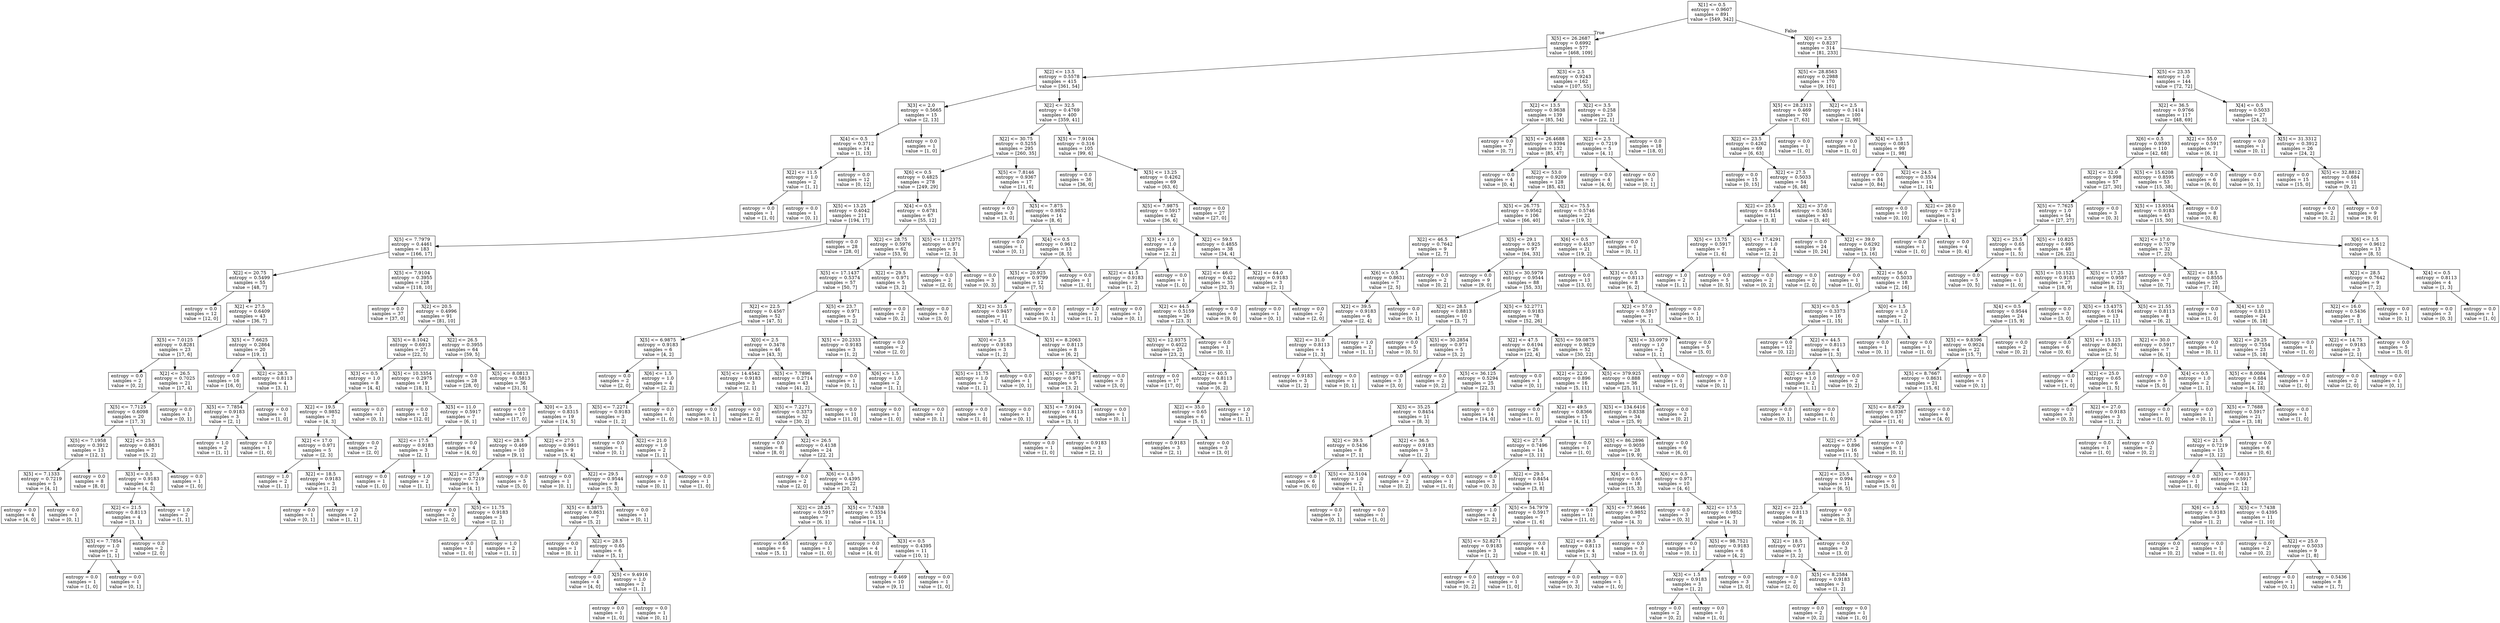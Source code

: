 digraph Tree {
node [shape=box] ;
0 [label="X[1] <= 0.5\nentropy = 0.9607\nsamples = 891\nvalue = [549, 342]"] ;
1 [label="X[5] <= 26.2687\nentropy = 0.6992\nsamples = 577\nvalue = [468, 109]"] ;
0 -> 1 [labeldistance=2.5, labelangle=45, headlabel="True"] ;
2 [label="X[2] <= 13.5\nentropy = 0.5578\nsamples = 415\nvalue = [361, 54]"] ;
1 -> 2 ;
3 [label="X[3] <= 2.0\nentropy = 0.5665\nsamples = 15\nvalue = [2, 13]"] ;
2 -> 3 ;
4 [label="X[4] <= 0.5\nentropy = 0.3712\nsamples = 14\nvalue = [1, 13]"] ;
3 -> 4 ;
5 [label="X[2] <= 11.5\nentropy = 1.0\nsamples = 2\nvalue = [1, 1]"] ;
4 -> 5 ;
6 [label="entropy = 0.0\nsamples = 1\nvalue = [1, 0]"] ;
5 -> 6 ;
7 [label="entropy = 0.0\nsamples = 1\nvalue = [0, 1]"] ;
5 -> 7 ;
8 [label="entropy = 0.0\nsamples = 12\nvalue = [0, 12]"] ;
4 -> 8 ;
9 [label="entropy = 0.0\nsamples = 1\nvalue = [1, 0]"] ;
3 -> 9 ;
10 [label="X[2] <= 32.5\nentropy = 0.4769\nsamples = 400\nvalue = [359, 41]"] ;
2 -> 10 ;
11 [label="X[2] <= 30.75\nentropy = 0.5255\nsamples = 295\nvalue = [260, 35]"] ;
10 -> 11 ;
12 [label="X[6] <= 0.5\nentropy = 0.4825\nsamples = 278\nvalue = [249, 29]"] ;
11 -> 12 ;
13 [label="X[5] <= 13.25\nentropy = 0.4042\nsamples = 211\nvalue = [194, 17]"] ;
12 -> 13 ;
14 [label="X[5] <= 7.7979\nentropy = 0.4461\nsamples = 183\nvalue = [166, 17]"] ;
13 -> 14 ;
15 [label="X[2] <= 20.75\nentropy = 0.5499\nsamples = 55\nvalue = [48, 7]"] ;
14 -> 15 ;
16 [label="entropy = 0.0\nsamples = 12\nvalue = [12, 0]"] ;
15 -> 16 ;
17 [label="X[2] <= 27.5\nentropy = 0.6409\nsamples = 43\nvalue = [36, 7]"] ;
15 -> 17 ;
18 [label="X[5] <= 7.0125\nentropy = 0.8281\nsamples = 23\nvalue = [17, 6]"] ;
17 -> 18 ;
19 [label="entropy = 0.0\nsamples = 2\nvalue = [0, 2]"] ;
18 -> 19 ;
20 [label="X[2] <= 26.5\nentropy = 0.7025\nsamples = 21\nvalue = [17, 4]"] ;
18 -> 20 ;
21 [label="X[5] <= 7.7125\nentropy = 0.6098\nsamples = 20\nvalue = [17, 3]"] ;
20 -> 21 ;
22 [label="X[5] <= 7.1958\nentropy = 0.3912\nsamples = 13\nvalue = [12, 1]"] ;
21 -> 22 ;
23 [label="X[5] <= 7.1333\nentropy = 0.7219\nsamples = 5\nvalue = [4, 1]"] ;
22 -> 23 ;
24 [label="entropy = 0.0\nsamples = 4\nvalue = [4, 0]"] ;
23 -> 24 ;
25 [label="entropy = 0.0\nsamples = 1\nvalue = [0, 1]"] ;
23 -> 25 ;
26 [label="entropy = 0.0\nsamples = 8\nvalue = [8, 0]"] ;
22 -> 26 ;
27 [label="X[2] <= 25.5\nentropy = 0.8631\nsamples = 7\nvalue = [5, 2]"] ;
21 -> 27 ;
28 [label="X[3] <= 0.5\nentropy = 0.9183\nsamples = 6\nvalue = [4, 2]"] ;
27 -> 28 ;
29 [label="X[2] <= 21.5\nentropy = 0.8113\nsamples = 4\nvalue = [3, 1]"] ;
28 -> 29 ;
30 [label="X[5] <= 7.7854\nentropy = 1.0\nsamples = 2\nvalue = [1, 1]"] ;
29 -> 30 ;
31 [label="entropy = 0.0\nsamples = 1\nvalue = [1, 0]"] ;
30 -> 31 ;
32 [label="entropy = 0.0\nsamples = 1\nvalue = [0, 1]"] ;
30 -> 32 ;
33 [label="entropy = 0.0\nsamples = 2\nvalue = [2, 0]"] ;
29 -> 33 ;
34 [label="entropy = 1.0\nsamples = 2\nvalue = [1, 1]"] ;
28 -> 34 ;
35 [label="entropy = 0.0\nsamples = 1\nvalue = [1, 0]"] ;
27 -> 35 ;
36 [label="entropy = 0.0\nsamples = 1\nvalue = [0, 1]"] ;
20 -> 36 ;
37 [label="X[5] <= 7.6625\nentropy = 0.2864\nsamples = 20\nvalue = [19, 1]"] ;
17 -> 37 ;
38 [label="entropy = 0.0\nsamples = 16\nvalue = [16, 0]"] ;
37 -> 38 ;
39 [label="X[2] <= 28.5\nentropy = 0.8113\nsamples = 4\nvalue = [3, 1]"] ;
37 -> 39 ;
40 [label="X[5] <= 7.7854\nentropy = 0.9183\nsamples = 3\nvalue = [2, 1]"] ;
39 -> 40 ;
41 [label="entropy = 1.0\nsamples = 2\nvalue = [1, 1]"] ;
40 -> 41 ;
42 [label="entropy = 0.0\nsamples = 1\nvalue = [1, 0]"] ;
40 -> 42 ;
43 [label="entropy = 0.0\nsamples = 1\nvalue = [1, 0]"] ;
39 -> 43 ;
44 [label="X[5] <= 7.9104\nentropy = 0.3955\nsamples = 128\nvalue = [118, 10]"] ;
14 -> 44 ;
45 [label="entropy = 0.0\nsamples = 37\nvalue = [37, 0]"] ;
44 -> 45 ;
46 [label="X[2] <= 20.5\nentropy = 0.4996\nsamples = 91\nvalue = [81, 10]"] ;
44 -> 46 ;
47 [label="X[5] <= 8.1042\nentropy = 0.6913\nsamples = 27\nvalue = [22, 5]"] ;
46 -> 47 ;
48 [label="X[3] <= 0.5\nentropy = 1.0\nsamples = 8\nvalue = [4, 4]"] ;
47 -> 48 ;
49 [label="X[2] <= 19.5\nentropy = 0.9852\nsamples = 7\nvalue = [4, 3]"] ;
48 -> 49 ;
50 [label="X[2] <= 17.0\nentropy = 0.971\nsamples = 5\nvalue = [2, 3]"] ;
49 -> 50 ;
51 [label="entropy = 1.0\nsamples = 2\nvalue = [1, 1]"] ;
50 -> 51 ;
52 [label="X[2] <= 18.5\nentropy = 0.9183\nsamples = 3\nvalue = [1, 2]"] ;
50 -> 52 ;
53 [label="entropy = 0.0\nsamples = 1\nvalue = [0, 1]"] ;
52 -> 53 ;
54 [label="entropy = 1.0\nsamples = 2\nvalue = [1, 1]"] ;
52 -> 54 ;
55 [label="entropy = 0.0\nsamples = 2\nvalue = [2, 0]"] ;
49 -> 55 ;
56 [label="entropy = 0.0\nsamples = 1\nvalue = [0, 1]"] ;
48 -> 56 ;
57 [label="X[5] <= 10.3354\nentropy = 0.2975\nsamples = 19\nvalue = [18, 1]"] ;
47 -> 57 ;
58 [label="entropy = 0.0\nsamples = 12\nvalue = [12, 0]"] ;
57 -> 58 ;
59 [label="X[5] <= 11.0\nentropy = 0.5917\nsamples = 7\nvalue = [6, 1]"] ;
57 -> 59 ;
60 [label="X[2] <= 17.5\nentropy = 0.9183\nsamples = 3\nvalue = [2, 1]"] ;
59 -> 60 ;
61 [label="entropy = 0.0\nsamples = 1\nvalue = [1, 0]"] ;
60 -> 61 ;
62 [label="entropy = 1.0\nsamples = 2\nvalue = [1, 1]"] ;
60 -> 62 ;
63 [label="entropy = 0.0\nsamples = 4\nvalue = [4, 0]"] ;
59 -> 63 ;
64 [label="X[2] <= 26.5\nentropy = 0.3955\nsamples = 64\nvalue = [59, 5]"] ;
46 -> 64 ;
65 [label="entropy = 0.0\nsamples = 28\nvalue = [28, 0]"] ;
64 -> 65 ;
66 [label="X[5] <= 8.0813\nentropy = 0.5813\nsamples = 36\nvalue = [31, 5]"] ;
64 -> 66 ;
67 [label="entropy = 0.0\nsamples = 17\nvalue = [17, 0]"] ;
66 -> 67 ;
68 [label="X[0] <= 2.5\nentropy = 0.8315\nsamples = 19\nvalue = [14, 5]"] ;
66 -> 68 ;
69 [label="X[2] <= 28.5\nentropy = 0.469\nsamples = 10\nvalue = [9, 1]"] ;
68 -> 69 ;
70 [label="X[2] <= 27.5\nentropy = 0.7219\nsamples = 5\nvalue = [4, 1]"] ;
69 -> 70 ;
71 [label="entropy = 0.0\nsamples = 2\nvalue = [2, 0]"] ;
70 -> 71 ;
72 [label="X[5] <= 11.75\nentropy = 0.9183\nsamples = 3\nvalue = [2, 1]"] ;
70 -> 72 ;
73 [label="entropy = 0.0\nsamples = 1\nvalue = [1, 0]"] ;
72 -> 73 ;
74 [label="entropy = 1.0\nsamples = 2\nvalue = [1, 1]"] ;
72 -> 74 ;
75 [label="entropy = 0.0\nsamples = 5\nvalue = [5, 0]"] ;
69 -> 75 ;
76 [label="X[2] <= 27.5\nentropy = 0.9911\nsamples = 9\nvalue = [5, 4]"] ;
68 -> 76 ;
77 [label="entropy = 0.0\nsamples = 1\nvalue = [0, 1]"] ;
76 -> 77 ;
78 [label="X[2] <= 29.5\nentropy = 0.9544\nsamples = 8\nvalue = [5, 3]"] ;
76 -> 78 ;
79 [label="X[5] <= 8.3875\nentropy = 0.8631\nsamples = 7\nvalue = [5, 2]"] ;
78 -> 79 ;
80 [label="entropy = 0.0\nsamples = 1\nvalue = [0, 1]"] ;
79 -> 80 ;
81 [label="X[2] <= 28.5\nentropy = 0.65\nsamples = 6\nvalue = [5, 1]"] ;
79 -> 81 ;
82 [label="entropy = 0.0\nsamples = 4\nvalue = [4, 0]"] ;
81 -> 82 ;
83 [label="X[5] <= 9.4916\nentropy = 1.0\nsamples = 2\nvalue = [1, 1]"] ;
81 -> 83 ;
84 [label="entropy = 0.0\nsamples = 1\nvalue = [1, 0]"] ;
83 -> 84 ;
85 [label="entropy = 0.0\nsamples = 1\nvalue = [0, 1]"] ;
83 -> 85 ;
86 [label="entropy = 0.0\nsamples = 1\nvalue = [0, 1]"] ;
78 -> 86 ;
87 [label="entropy = 0.0\nsamples = 28\nvalue = [28, 0]"] ;
13 -> 87 ;
88 [label="X[4] <= 0.5\nentropy = 0.6781\nsamples = 67\nvalue = [55, 12]"] ;
12 -> 88 ;
89 [label="X[2] <= 28.75\nentropy = 0.5976\nsamples = 62\nvalue = [53, 9]"] ;
88 -> 89 ;
90 [label="X[5] <= 17.1437\nentropy = 0.5374\nsamples = 57\nvalue = [50, 7]"] ;
89 -> 90 ;
91 [label="X[2] <= 22.5\nentropy = 0.4567\nsamples = 52\nvalue = [47, 5]"] ;
90 -> 91 ;
92 [label="X[5] <= 6.9875\nentropy = 0.9183\nsamples = 6\nvalue = [4, 2]"] ;
91 -> 92 ;
93 [label="entropy = 0.0\nsamples = 2\nvalue = [2, 0]"] ;
92 -> 93 ;
94 [label="X[6] <= 1.5\nentropy = 1.0\nsamples = 4\nvalue = [2, 2]"] ;
92 -> 94 ;
95 [label="X[5] <= 7.2271\nentropy = 0.9183\nsamples = 3\nvalue = [1, 2]"] ;
94 -> 95 ;
96 [label="entropy = 0.0\nsamples = 1\nvalue = [0, 1]"] ;
95 -> 96 ;
97 [label="X[2] <= 21.0\nentropy = 1.0\nsamples = 2\nvalue = [1, 1]"] ;
95 -> 97 ;
98 [label="entropy = 0.0\nsamples = 1\nvalue = [0, 1]"] ;
97 -> 98 ;
99 [label="entropy = 0.0\nsamples = 1\nvalue = [1, 0]"] ;
97 -> 99 ;
100 [label="entropy = 0.0\nsamples = 1\nvalue = [1, 0]"] ;
94 -> 100 ;
101 [label="X[0] <= 2.5\nentropy = 0.3478\nsamples = 46\nvalue = [43, 3]"] ;
91 -> 101 ;
102 [label="X[5] <= 14.4542\nentropy = 0.9183\nsamples = 3\nvalue = [2, 1]"] ;
101 -> 102 ;
103 [label="entropy = 0.0\nsamples = 1\nvalue = [0, 1]"] ;
102 -> 103 ;
104 [label="entropy = 0.0\nsamples = 2\nvalue = [2, 0]"] ;
102 -> 104 ;
105 [label="X[5] <= 7.7896\nentropy = 0.2714\nsamples = 43\nvalue = [41, 2]"] ;
101 -> 105 ;
106 [label="X[5] <= 7.2271\nentropy = 0.3373\nsamples = 32\nvalue = [30, 2]"] ;
105 -> 106 ;
107 [label="entropy = 0.0\nsamples = 8\nvalue = [8, 0]"] ;
106 -> 107 ;
108 [label="X[2] <= 26.5\nentropy = 0.4138\nsamples = 24\nvalue = [22, 2]"] ;
106 -> 108 ;
109 [label="entropy = 0.0\nsamples = 2\nvalue = [2, 0]"] ;
108 -> 109 ;
110 [label="X[6] <= 1.5\nentropy = 0.4395\nsamples = 22\nvalue = [20, 2]"] ;
108 -> 110 ;
111 [label="X[2] <= 28.25\nentropy = 0.5917\nsamples = 7\nvalue = [6, 1]"] ;
110 -> 111 ;
112 [label="entropy = 0.65\nsamples = 6\nvalue = [5, 1]"] ;
111 -> 112 ;
113 [label="entropy = 0.0\nsamples = 1\nvalue = [1, 0]"] ;
111 -> 113 ;
114 [label="X[5] <= 7.7438\nentropy = 0.3534\nsamples = 15\nvalue = [14, 1]"] ;
110 -> 114 ;
115 [label="entropy = 0.0\nsamples = 4\nvalue = [4, 0]"] ;
114 -> 115 ;
116 [label="X[3] <= 0.5\nentropy = 0.4395\nsamples = 11\nvalue = [10, 1]"] ;
114 -> 116 ;
117 [label="entropy = 0.469\nsamples = 10\nvalue = [9, 1]"] ;
116 -> 117 ;
118 [label="entropy = 0.0\nsamples = 1\nvalue = [1, 0]"] ;
116 -> 118 ;
119 [label="entropy = 0.0\nsamples = 11\nvalue = [11, 0]"] ;
105 -> 119 ;
120 [label="X[5] <= 23.7\nentropy = 0.971\nsamples = 5\nvalue = [3, 2]"] ;
90 -> 120 ;
121 [label="X[5] <= 20.2333\nentropy = 0.9183\nsamples = 3\nvalue = [1, 2]"] ;
120 -> 121 ;
122 [label="entropy = 0.0\nsamples = 1\nvalue = [0, 1]"] ;
121 -> 122 ;
123 [label="X[6] <= 1.5\nentropy = 1.0\nsamples = 2\nvalue = [1, 1]"] ;
121 -> 123 ;
124 [label="entropy = 0.0\nsamples = 1\nvalue = [1, 0]"] ;
123 -> 124 ;
125 [label="entropy = 0.0\nsamples = 1\nvalue = [0, 1]"] ;
123 -> 125 ;
126 [label="entropy = 0.0\nsamples = 2\nvalue = [2, 0]"] ;
120 -> 126 ;
127 [label="X[2] <= 29.5\nentropy = 0.971\nsamples = 5\nvalue = [3, 2]"] ;
89 -> 127 ;
128 [label="entropy = 0.0\nsamples = 2\nvalue = [0, 2]"] ;
127 -> 128 ;
129 [label="entropy = 0.0\nsamples = 3\nvalue = [3, 0]"] ;
127 -> 129 ;
130 [label="X[5] <= 11.2375\nentropy = 0.971\nsamples = 5\nvalue = [2, 3]"] ;
88 -> 130 ;
131 [label="entropy = 0.0\nsamples = 2\nvalue = [2, 0]"] ;
130 -> 131 ;
132 [label="entropy = 0.0\nsamples = 3\nvalue = [0, 3]"] ;
130 -> 132 ;
133 [label="X[5] <= 7.8146\nentropy = 0.9367\nsamples = 17\nvalue = [11, 6]"] ;
11 -> 133 ;
134 [label="entropy = 0.0\nsamples = 3\nvalue = [3, 0]"] ;
133 -> 134 ;
135 [label="X[5] <= 7.875\nentropy = 0.9852\nsamples = 14\nvalue = [8, 6]"] ;
133 -> 135 ;
136 [label="entropy = 0.0\nsamples = 1\nvalue = [0, 1]"] ;
135 -> 136 ;
137 [label="X[4] <= 0.5\nentropy = 0.9612\nsamples = 13\nvalue = [8, 5]"] ;
135 -> 137 ;
138 [label="X[5] <= 20.925\nentropy = 0.9799\nsamples = 12\nvalue = [7, 5]"] ;
137 -> 138 ;
139 [label="X[2] <= 31.5\nentropy = 0.9457\nsamples = 11\nvalue = [7, 4]"] ;
138 -> 139 ;
140 [label="X[0] <= 2.5\nentropy = 0.9183\nsamples = 3\nvalue = [1, 2]"] ;
139 -> 140 ;
141 [label="X[5] <= 11.75\nentropy = 1.0\nsamples = 2\nvalue = [1, 1]"] ;
140 -> 141 ;
142 [label="entropy = 0.0\nsamples = 1\nvalue = [1, 0]"] ;
141 -> 142 ;
143 [label="entropy = 0.0\nsamples = 1\nvalue = [0, 1]"] ;
141 -> 143 ;
144 [label="entropy = 0.0\nsamples = 1\nvalue = [0, 1]"] ;
140 -> 144 ;
145 [label="X[5] <= 8.2063\nentropy = 0.8113\nsamples = 8\nvalue = [6, 2]"] ;
139 -> 145 ;
146 [label="X[5] <= 7.9875\nentropy = 0.971\nsamples = 5\nvalue = [3, 2]"] ;
145 -> 146 ;
147 [label="X[5] <= 7.9104\nentropy = 0.8113\nsamples = 4\nvalue = [3, 1]"] ;
146 -> 147 ;
148 [label="entropy = 0.0\nsamples = 1\nvalue = [1, 0]"] ;
147 -> 148 ;
149 [label="entropy = 0.9183\nsamples = 3\nvalue = [2, 1]"] ;
147 -> 149 ;
150 [label="entropy = 0.0\nsamples = 1\nvalue = [0, 1]"] ;
146 -> 150 ;
151 [label="entropy = 0.0\nsamples = 3\nvalue = [3, 0]"] ;
145 -> 151 ;
152 [label="entropy = 0.0\nsamples = 1\nvalue = [0, 1]"] ;
138 -> 152 ;
153 [label="entropy = 0.0\nsamples = 1\nvalue = [1, 0]"] ;
137 -> 153 ;
154 [label="X[5] <= 7.9104\nentropy = 0.316\nsamples = 105\nvalue = [99, 6]"] ;
10 -> 154 ;
155 [label="entropy = 0.0\nsamples = 36\nvalue = [36, 0]"] ;
154 -> 155 ;
156 [label="X[5] <= 13.25\nentropy = 0.4262\nsamples = 69\nvalue = [63, 6]"] ;
154 -> 156 ;
157 [label="X[5] <= 7.9875\nentropy = 0.5917\nsamples = 42\nvalue = [36, 6]"] ;
156 -> 157 ;
158 [label="X[3] <= 1.0\nentropy = 1.0\nsamples = 4\nvalue = [2, 2]"] ;
157 -> 158 ;
159 [label="X[2] <= 41.5\nentropy = 0.9183\nsamples = 3\nvalue = [1, 2]"] ;
158 -> 159 ;
160 [label="entropy = 1.0\nsamples = 2\nvalue = [1, 1]"] ;
159 -> 160 ;
161 [label="entropy = 0.0\nsamples = 1\nvalue = [0, 1]"] ;
159 -> 161 ;
162 [label="entropy = 0.0\nsamples = 1\nvalue = [1, 0]"] ;
158 -> 162 ;
163 [label="X[2] <= 59.5\nentropy = 0.4855\nsamples = 38\nvalue = [34, 4]"] ;
157 -> 163 ;
164 [label="X[2] <= 46.0\nentropy = 0.422\nsamples = 35\nvalue = [32, 3]"] ;
163 -> 164 ;
165 [label="X[2] <= 44.5\nentropy = 0.5159\nsamples = 26\nvalue = [23, 3]"] ;
164 -> 165 ;
166 [label="X[5] <= 12.9375\nentropy = 0.4022\nsamples = 25\nvalue = [23, 2]"] ;
165 -> 166 ;
167 [label="entropy = 0.0\nsamples = 17\nvalue = [17, 0]"] ;
166 -> 167 ;
168 [label="X[2] <= 40.5\nentropy = 0.8113\nsamples = 8\nvalue = [6, 2]"] ;
166 -> 168 ;
169 [label="X[2] <= 35.0\nentropy = 0.65\nsamples = 6\nvalue = [5, 1]"] ;
168 -> 169 ;
170 [label="entropy = 0.9183\nsamples = 3\nvalue = [2, 1]"] ;
169 -> 170 ;
171 [label="entropy = 0.0\nsamples = 3\nvalue = [3, 0]"] ;
169 -> 171 ;
172 [label="entropy = 1.0\nsamples = 2\nvalue = [1, 1]"] ;
168 -> 172 ;
173 [label="entropy = 0.0\nsamples = 1\nvalue = [0, 1]"] ;
165 -> 173 ;
174 [label="entropy = 0.0\nsamples = 9\nvalue = [9, 0]"] ;
164 -> 174 ;
175 [label="X[2] <= 64.0\nentropy = 0.9183\nsamples = 3\nvalue = [2, 1]"] ;
163 -> 175 ;
176 [label="entropy = 0.0\nsamples = 1\nvalue = [0, 1]"] ;
175 -> 176 ;
177 [label="entropy = 0.0\nsamples = 2\nvalue = [2, 0]"] ;
175 -> 177 ;
178 [label="entropy = 0.0\nsamples = 27\nvalue = [27, 0]"] ;
156 -> 178 ;
179 [label="X[3] <= 2.5\nentropy = 0.9243\nsamples = 162\nvalue = [107, 55]"] ;
1 -> 179 ;
180 [label="X[2] <= 13.5\nentropy = 0.9638\nsamples = 139\nvalue = [85, 54]"] ;
179 -> 180 ;
181 [label="entropy = 0.0\nsamples = 7\nvalue = [0, 7]"] ;
180 -> 181 ;
182 [label="X[5] <= 26.4688\nentropy = 0.9394\nsamples = 132\nvalue = [85, 47]"] ;
180 -> 182 ;
183 [label="entropy = 0.0\nsamples = 4\nvalue = [0, 4]"] ;
182 -> 183 ;
184 [label="X[2] <= 53.0\nentropy = 0.9209\nsamples = 128\nvalue = [85, 43]"] ;
182 -> 184 ;
185 [label="X[5] <= 26.775\nentropy = 0.9562\nsamples = 106\nvalue = [66, 40]"] ;
184 -> 185 ;
186 [label="X[2] <= 46.5\nentropy = 0.7642\nsamples = 9\nvalue = [2, 7]"] ;
185 -> 186 ;
187 [label="X[6] <= 0.5\nentropy = 0.8631\nsamples = 7\nvalue = [2, 5]"] ;
186 -> 187 ;
188 [label="X[2] <= 39.5\nentropy = 0.9183\nsamples = 6\nvalue = [2, 4]"] ;
187 -> 188 ;
189 [label="X[2] <= 31.0\nentropy = 0.8113\nsamples = 4\nvalue = [1, 3]"] ;
188 -> 189 ;
190 [label="entropy = 0.9183\nsamples = 3\nvalue = [1, 2]"] ;
189 -> 190 ;
191 [label="entropy = 0.0\nsamples = 1\nvalue = [0, 1]"] ;
189 -> 191 ;
192 [label="entropy = 1.0\nsamples = 2\nvalue = [1, 1]"] ;
188 -> 192 ;
193 [label="entropy = 0.0\nsamples = 1\nvalue = [0, 1]"] ;
187 -> 193 ;
194 [label="entropy = 0.0\nsamples = 2\nvalue = [0, 2]"] ;
186 -> 194 ;
195 [label="X[5] <= 29.1\nentropy = 0.925\nsamples = 97\nvalue = [64, 33]"] ;
185 -> 195 ;
196 [label="entropy = 0.0\nsamples = 9\nvalue = [9, 0]"] ;
195 -> 196 ;
197 [label="X[5] <= 30.5979\nentropy = 0.9544\nsamples = 88\nvalue = [55, 33]"] ;
195 -> 197 ;
198 [label="X[2] <= 28.5\nentropy = 0.8813\nsamples = 10\nvalue = [3, 7]"] ;
197 -> 198 ;
199 [label="entropy = 0.0\nsamples = 5\nvalue = [0, 5]"] ;
198 -> 199 ;
200 [label="X[5] <= 30.2854\nentropy = 0.971\nsamples = 5\nvalue = [3, 2]"] ;
198 -> 200 ;
201 [label="entropy = 0.0\nsamples = 3\nvalue = [3, 0]"] ;
200 -> 201 ;
202 [label="entropy = 0.0\nsamples = 2\nvalue = [0, 2]"] ;
200 -> 202 ;
203 [label="X[5] <= 52.2771\nentropy = 0.9183\nsamples = 78\nvalue = [52, 26]"] ;
197 -> 203 ;
204 [label="X[2] <= 47.5\nentropy = 0.6194\nsamples = 26\nvalue = [22, 4]"] ;
203 -> 204 ;
205 [label="X[5] <= 36.125\nentropy = 0.5294\nsamples = 25\nvalue = [22, 3]"] ;
204 -> 205 ;
206 [label="X[5] <= 35.25\nentropy = 0.8454\nsamples = 11\nvalue = [8, 3]"] ;
205 -> 206 ;
207 [label="X[2] <= 39.5\nentropy = 0.5436\nsamples = 8\nvalue = [7, 1]"] ;
206 -> 207 ;
208 [label="entropy = 0.0\nsamples = 6\nvalue = [6, 0]"] ;
207 -> 208 ;
209 [label="X[5] <= 32.5104\nentropy = 1.0\nsamples = 2\nvalue = [1, 1]"] ;
207 -> 209 ;
210 [label="entropy = 0.0\nsamples = 1\nvalue = [0, 1]"] ;
209 -> 210 ;
211 [label="entropy = 0.0\nsamples = 1\nvalue = [1, 0]"] ;
209 -> 211 ;
212 [label="X[2] <= 36.5\nentropy = 0.9183\nsamples = 3\nvalue = [1, 2]"] ;
206 -> 212 ;
213 [label="entropy = 0.0\nsamples = 2\nvalue = [0, 2]"] ;
212 -> 213 ;
214 [label="entropy = 0.0\nsamples = 1\nvalue = [1, 0]"] ;
212 -> 214 ;
215 [label="entropy = 0.0\nsamples = 14\nvalue = [14, 0]"] ;
205 -> 215 ;
216 [label="entropy = 0.0\nsamples = 1\nvalue = [0, 1]"] ;
204 -> 216 ;
217 [label="X[5] <= 59.0875\nentropy = 0.9829\nsamples = 52\nvalue = [30, 22]"] ;
203 -> 217 ;
218 [label="X[2] <= 22.0\nentropy = 0.896\nsamples = 16\nvalue = [5, 11]"] ;
217 -> 218 ;
219 [label="entropy = 0.0\nsamples = 1\nvalue = [1, 0]"] ;
218 -> 219 ;
220 [label="X[2] <= 49.5\nentropy = 0.8366\nsamples = 15\nvalue = [4, 11]"] ;
218 -> 220 ;
221 [label="X[2] <= 27.5\nentropy = 0.7496\nsamples = 14\nvalue = [3, 11]"] ;
220 -> 221 ;
222 [label="entropy = 0.0\nsamples = 3\nvalue = [0, 3]"] ;
221 -> 222 ;
223 [label="X[2] <= 29.5\nentropy = 0.8454\nsamples = 11\nvalue = [3, 8]"] ;
221 -> 223 ;
224 [label="entropy = 1.0\nsamples = 4\nvalue = [2, 2]"] ;
223 -> 224 ;
225 [label="X[5] <= 54.7979\nentropy = 0.5917\nsamples = 7\nvalue = [1, 6]"] ;
223 -> 225 ;
226 [label="X[5] <= 52.8271\nentropy = 0.9183\nsamples = 3\nvalue = [1, 2]"] ;
225 -> 226 ;
227 [label="entropy = 0.0\nsamples = 2\nvalue = [0, 2]"] ;
226 -> 227 ;
228 [label="entropy = 0.0\nsamples = 1\nvalue = [1, 0]"] ;
226 -> 228 ;
229 [label="entropy = 0.0\nsamples = 4\nvalue = [0, 4]"] ;
225 -> 229 ;
230 [label="entropy = 0.0\nsamples = 1\nvalue = [1, 0]"] ;
220 -> 230 ;
231 [label="X[5] <= 379.925\nentropy = 0.888\nsamples = 36\nvalue = [25, 11]"] ;
217 -> 231 ;
232 [label="X[5] <= 134.6416\nentropy = 0.8338\nsamples = 34\nvalue = [25, 9]"] ;
231 -> 232 ;
233 [label="X[5] <= 86.2896\nentropy = 0.9059\nsamples = 28\nvalue = [19, 9]"] ;
232 -> 233 ;
234 [label="X[6] <= 0.5\nentropy = 0.65\nsamples = 18\nvalue = [15, 3]"] ;
233 -> 234 ;
235 [label="entropy = 0.0\nsamples = 11\nvalue = [11, 0]"] ;
234 -> 235 ;
236 [label="X[5] <= 77.9646\nentropy = 0.9852\nsamples = 7\nvalue = [4, 3]"] ;
234 -> 236 ;
237 [label="X[2] <= 49.5\nentropy = 0.8113\nsamples = 4\nvalue = [1, 3]"] ;
236 -> 237 ;
238 [label="entropy = 0.0\nsamples = 3\nvalue = [0, 3]"] ;
237 -> 238 ;
239 [label="entropy = 0.0\nsamples = 1\nvalue = [1, 0]"] ;
237 -> 239 ;
240 [label="entropy = 0.0\nsamples = 3\nvalue = [3, 0]"] ;
236 -> 240 ;
241 [label="X[6] <= 0.5\nentropy = 0.971\nsamples = 10\nvalue = [4, 6]"] ;
233 -> 241 ;
242 [label="entropy = 0.0\nsamples = 3\nvalue = [0, 3]"] ;
241 -> 242 ;
243 [label="X[2] <= 17.5\nentropy = 0.9852\nsamples = 7\nvalue = [4, 3]"] ;
241 -> 243 ;
244 [label="entropy = 0.0\nsamples = 1\nvalue = [0, 1]"] ;
243 -> 244 ;
245 [label="X[5] <= 98.7521\nentropy = 0.9183\nsamples = 6\nvalue = [4, 2]"] ;
243 -> 245 ;
246 [label="X[3] <= 1.5\nentropy = 0.9183\nsamples = 3\nvalue = [1, 2]"] ;
245 -> 246 ;
247 [label="entropy = 0.0\nsamples = 2\nvalue = [0, 2]"] ;
246 -> 247 ;
248 [label="entropy = 0.0\nsamples = 1\nvalue = [1, 0]"] ;
246 -> 248 ;
249 [label="entropy = 0.0\nsamples = 3\nvalue = [3, 0]"] ;
245 -> 249 ;
250 [label="entropy = 0.0\nsamples = 6\nvalue = [6, 0]"] ;
232 -> 250 ;
251 [label="entropy = 0.0\nsamples = 2\nvalue = [0, 2]"] ;
231 -> 251 ;
252 [label="X[2] <= 75.5\nentropy = 0.5746\nsamples = 22\nvalue = [19, 3]"] ;
184 -> 252 ;
253 [label="X[6] <= 0.5\nentropy = 0.4537\nsamples = 21\nvalue = [19, 2]"] ;
252 -> 253 ;
254 [label="entropy = 0.0\nsamples = 13\nvalue = [13, 0]"] ;
253 -> 254 ;
255 [label="X[3] <= 0.5\nentropy = 0.8113\nsamples = 8\nvalue = [6, 2]"] ;
253 -> 255 ;
256 [label="X[2] <= 57.0\nentropy = 0.5917\nsamples = 7\nvalue = [6, 1]"] ;
255 -> 256 ;
257 [label="X[5] <= 33.0979\nentropy = 1.0\nsamples = 2\nvalue = [1, 1]"] ;
256 -> 257 ;
258 [label="entropy = 0.0\nsamples = 1\nvalue = [1, 0]"] ;
257 -> 258 ;
259 [label="entropy = 0.0\nsamples = 1\nvalue = [0, 1]"] ;
257 -> 259 ;
260 [label="entropy = 0.0\nsamples = 5\nvalue = [5, 0]"] ;
256 -> 260 ;
261 [label="entropy = 0.0\nsamples = 1\nvalue = [0, 1]"] ;
255 -> 261 ;
262 [label="entropy = 0.0\nsamples = 1\nvalue = [0, 1]"] ;
252 -> 262 ;
263 [label="X[2] <= 3.5\nentropy = 0.258\nsamples = 23\nvalue = [22, 1]"] ;
179 -> 263 ;
264 [label="X[2] <= 2.5\nentropy = 0.7219\nsamples = 5\nvalue = [4, 1]"] ;
263 -> 264 ;
265 [label="entropy = 0.0\nsamples = 4\nvalue = [4, 0]"] ;
264 -> 265 ;
266 [label="entropy = 0.0\nsamples = 1\nvalue = [0, 1]"] ;
264 -> 266 ;
267 [label="entropy = 0.0\nsamples = 18\nvalue = [18, 0]"] ;
263 -> 267 ;
268 [label="X[0] <= 2.5\nentropy = 0.8237\nsamples = 314\nvalue = [81, 233]"] ;
0 -> 268 [labeldistance=2.5, labelangle=-45, headlabel="False"] ;
269 [label="X[5] <= 28.8563\nentropy = 0.2988\nsamples = 170\nvalue = [9, 161]"] ;
268 -> 269 ;
270 [label="X[5] <= 28.2313\nentropy = 0.469\nsamples = 70\nvalue = [7, 63]"] ;
269 -> 270 ;
271 [label="X[2] <= 23.5\nentropy = 0.4262\nsamples = 69\nvalue = [6, 63]"] ;
270 -> 271 ;
272 [label="entropy = 0.0\nsamples = 15\nvalue = [0, 15]"] ;
271 -> 272 ;
273 [label="X[2] <= 27.5\nentropy = 0.5033\nsamples = 54\nvalue = [6, 48]"] ;
271 -> 273 ;
274 [label="X[2] <= 25.5\nentropy = 0.8454\nsamples = 11\nvalue = [3, 8]"] ;
273 -> 274 ;
275 [label="X[5] <= 13.75\nentropy = 0.5917\nsamples = 7\nvalue = [1, 6]"] ;
274 -> 275 ;
276 [label="entropy = 1.0\nsamples = 2\nvalue = [1, 1]"] ;
275 -> 276 ;
277 [label="entropy = 0.0\nsamples = 5\nvalue = [0, 5]"] ;
275 -> 277 ;
278 [label="X[5] <= 17.4291\nentropy = 1.0\nsamples = 4\nvalue = [2, 2]"] ;
274 -> 278 ;
279 [label="entropy = 0.0\nsamples = 2\nvalue = [0, 2]"] ;
278 -> 279 ;
280 [label="entropy = 0.0\nsamples = 2\nvalue = [2, 0]"] ;
278 -> 280 ;
281 [label="X[2] <= 37.0\nentropy = 0.3651\nsamples = 43\nvalue = [3, 40]"] ;
273 -> 281 ;
282 [label="entropy = 0.0\nsamples = 24\nvalue = [0, 24]"] ;
281 -> 282 ;
283 [label="X[2] <= 39.0\nentropy = 0.6292\nsamples = 19\nvalue = [3, 16]"] ;
281 -> 283 ;
284 [label="entropy = 0.0\nsamples = 1\nvalue = [1, 0]"] ;
283 -> 284 ;
285 [label="X[2] <= 56.0\nentropy = 0.5033\nsamples = 18\nvalue = [2, 16]"] ;
283 -> 285 ;
286 [label="X[3] <= 0.5\nentropy = 0.3373\nsamples = 16\nvalue = [1, 15]"] ;
285 -> 286 ;
287 [label="entropy = 0.0\nsamples = 12\nvalue = [0, 12]"] ;
286 -> 287 ;
288 [label="X[2] <= 44.5\nentropy = 0.8113\nsamples = 4\nvalue = [1, 3]"] ;
286 -> 288 ;
289 [label="X[2] <= 43.0\nentropy = 1.0\nsamples = 2\nvalue = [1, 1]"] ;
288 -> 289 ;
290 [label="entropy = 0.0\nsamples = 1\nvalue = [0, 1]"] ;
289 -> 290 ;
291 [label="entropy = 0.0\nsamples = 1\nvalue = [1, 0]"] ;
289 -> 291 ;
292 [label="entropy = 0.0\nsamples = 2\nvalue = [0, 2]"] ;
288 -> 292 ;
293 [label="X[0] <= 1.5\nentropy = 1.0\nsamples = 2\nvalue = [1, 1]"] ;
285 -> 293 ;
294 [label="entropy = 0.0\nsamples = 1\nvalue = [0, 1]"] ;
293 -> 294 ;
295 [label="entropy = 0.0\nsamples = 1\nvalue = [1, 0]"] ;
293 -> 295 ;
296 [label="entropy = 0.0\nsamples = 1\nvalue = [1, 0]"] ;
270 -> 296 ;
297 [label="X[2] <= 2.5\nentropy = 0.1414\nsamples = 100\nvalue = [2, 98]"] ;
269 -> 297 ;
298 [label="entropy = 0.0\nsamples = 1\nvalue = [1, 0]"] ;
297 -> 298 ;
299 [label="X[4] <= 1.5\nentropy = 0.0815\nsamples = 99\nvalue = [1, 98]"] ;
297 -> 299 ;
300 [label="entropy = 0.0\nsamples = 84\nvalue = [0, 84]"] ;
299 -> 300 ;
301 [label="X[2] <= 24.5\nentropy = 0.3534\nsamples = 15\nvalue = [1, 14]"] ;
299 -> 301 ;
302 [label="entropy = 0.0\nsamples = 10\nvalue = [0, 10]"] ;
301 -> 302 ;
303 [label="X[2] <= 28.0\nentropy = 0.7219\nsamples = 5\nvalue = [1, 4]"] ;
301 -> 303 ;
304 [label="entropy = 0.0\nsamples = 1\nvalue = [1, 0]"] ;
303 -> 304 ;
305 [label="entropy = 0.0\nsamples = 4\nvalue = [0, 4]"] ;
303 -> 305 ;
306 [label="X[5] <= 23.35\nentropy = 1.0\nsamples = 144\nvalue = [72, 72]"] ;
268 -> 306 ;
307 [label="X[2] <= 36.5\nentropy = 0.9766\nsamples = 117\nvalue = [48, 69]"] ;
306 -> 307 ;
308 [label="X[6] <= 0.5\nentropy = 0.9593\nsamples = 110\nvalue = [42, 68]"] ;
307 -> 308 ;
309 [label="X[2] <= 32.0\nentropy = 0.998\nsamples = 57\nvalue = [27, 30]"] ;
308 -> 309 ;
310 [label="X[5] <= 7.7625\nentropy = 1.0\nsamples = 54\nvalue = [27, 27]"] ;
309 -> 310 ;
311 [label="X[2] <= 25.5\nentropy = 0.65\nsamples = 6\nvalue = [1, 5]"] ;
310 -> 311 ;
312 [label="entropy = 0.0\nsamples = 5\nvalue = [0, 5]"] ;
311 -> 312 ;
313 [label="entropy = 0.0\nsamples = 1\nvalue = [1, 0]"] ;
311 -> 313 ;
314 [label="X[5] <= 10.825\nentropy = 0.995\nsamples = 48\nvalue = [26, 22]"] ;
310 -> 314 ;
315 [label="X[5] <= 10.1521\nentropy = 0.9183\nsamples = 27\nvalue = [18, 9]"] ;
314 -> 315 ;
316 [label="X[4] <= 0.5\nentropy = 0.9544\nsamples = 24\nvalue = [15, 9]"] ;
315 -> 316 ;
317 [label="X[5] <= 9.8396\nentropy = 0.9024\nsamples = 22\nvalue = [15, 7]"] ;
316 -> 317 ;
318 [label="X[5] <= 8.7667\nentropy = 0.8631\nsamples = 21\nvalue = [15, 6]"] ;
317 -> 318 ;
319 [label="X[5] <= 8.6729\nentropy = 0.9367\nsamples = 17\nvalue = [11, 6]"] ;
318 -> 319 ;
320 [label="X[2] <= 27.5\nentropy = 0.896\nsamples = 16\nvalue = [11, 5]"] ;
319 -> 320 ;
321 [label="X[2] <= 25.5\nentropy = 0.994\nsamples = 11\nvalue = [6, 5]"] ;
320 -> 321 ;
322 [label="X[2] <= 22.5\nentropy = 0.8113\nsamples = 8\nvalue = [6, 2]"] ;
321 -> 322 ;
323 [label="X[2] <= 18.5\nentropy = 0.971\nsamples = 5\nvalue = [3, 2]"] ;
322 -> 323 ;
324 [label="entropy = 0.0\nsamples = 2\nvalue = [2, 0]"] ;
323 -> 324 ;
325 [label="X[5] <= 8.2584\nentropy = 0.9183\nsamples = 3\nvalue = [1, 2]"] ;
323 -> 325 ;
326 [label="entropy = 0.0\nsamples = 2\nvalue = [0, 2]"] ;
325 -> 326 ;
327 [label="entropy = 0.0\nsamples = 1\nvalue = [1, 0]"] ;
325 -> 327 ;
328 [label="entropy = 0.0\nsamples = 3\nvalue = [3, 0]"] ;
322 -> 328 ;
329 [label="entropy = 0.0\nsamples = 3\nvalue = [0, 3]"] ;
321 -> 329 ;
330 [label="entropy = 0.0\nsamples = 5\nvalue = [5, 0]"] ;
320 -> 330 ;
331 [label="entropy = 0.0\nsamples = 1\nvalue = [0, 1]"] ;
319 -> 331 ;
332 [label="entropy = 0.0\nsamples = 4\nvalue = [4, 0]"] ;
318 -> 332 ;
333 [label="entropy = 0.0\nsamples = 1\nvalue = [0, 1]"] ;
317 -> 333 ;
334 [label="entropy = 0.0\nsamples = 2\nvalue = [0, 2]"] ;
316 -> 334 ;
335 [label="entropy = 0.0\nsamples = 3\nvalue = [3, 0]"] ;
315 -> 335 ;
336 [label="X[5] <= 17.25\nentropy = 0.9587\nsamples = 21\nvalue = [8, 13]"] ;
314 -> 336 ;
337 [label="X[5] <= 13.4375\nentropy = 0.6194\nsamples = 13\nvalue = [2, 11]"] ;
336 -> 337 ;
338 [label="entropy = 0.0\nsamples = 6\nvalue = [0, 6]"] ;
337 -> 338 ;
339 [label="X[5] <= 15.125\nentropy = 0.8631\nsamples = 7\nvalue = [2, 5]"] ;
337 -> 339 ;
340 [label="entropy = 0.0\nsamples = 1\nvalue = [1, 0]"] ;
339 -> 340 ;
341 [label="X[2] <= 25.0\nentropy = 0.65\nsamples = 6\nvalue = [1, 5]"] ;
339 -> 341 ;
342 [label="entropy = 0.0\nsamples = 3\nvalue = [0, 3]"] ;
341 -> 342 ;
343 [label="X[2] <= 27.0\nentropy = 0.9183\nsamples = 3\nvalue = [1, 2]"] ;
341 -> 343 ;
344 [label="entropy = 0.0\nsamples = 1\nvalue = [1, 0]"] ;
343 -> 344 ;
345 [label="entropy = 0.0\nsamples = 2\nvalue = [0, 2]"] ;
343 -> 345 ;
346 [label="X[5] <= 21.55\nentropy = 0.8113\nsamples = 8\nvalue = [6, 2]"] ;
336 -> 346 ;
347 [label="X[2] <= 30.0\nentropy = 0.5917\nsamples = 7\nvalue = [6, 1]"] ;
346 -> 347 ;
348 [label="entropy = 0.0\nsamples = 5\nvalue = [5, 0]"] ;
347 -> 348 ;
349 [label="X[4] <= 0.5\nentropy = 1.0\nsamples = 2\nvalue = [1, 1]"] ;
347 -> 349 ;
350 [label="entropy = 0.0\nsamples = 1\nvalue = [1, 0]"] ;
349 -> 350 ;
351 [label="entropy = 0.0\nsamples = 1\nvalue = [0, 1]"] ;
349 -> 351 ;
352 [label="entropy = 0.0\nsamples = 1\nvalue = [0, 1]"] ;
346 -> 352 ;
353 [label="entropy = 0.0\nsamples = 3\nvalue = [0, 3]"] ;
309 -> 353 ;
354 [label="X[5] <= 15.6208\nentropy = 0.8595\nsamples = 53\nvalue = [15, 38]"] ;
308 -> 354 ;
355 [label="X[5] <= 13.9354\nentropy = 0.9183\nsamples = 45\nvalue = [15, 30]"] ;
354 -> 355 ;
356 [label="X[2] <= 17.0\nentropy = 0.7579\nsamples = 32\nvalue = [7, 25]"] ;
355 -> 356 ;
357 [label="entropy = 0.0\nsamples = 7\nvalue = [0, 7]"] ;
356 -> 357 ;
358 [label="X[2] <= 18.5\nentropy = 0.8555\nsamples = 25\nvalue = [7, 18]"] ;
356 -> 358 ;
359 [label="entropy = 0.0\nsamples = 1\nvalue = [1, 0]"] ;
358 -> 359 ;
360 [label="X[4] <= 1.0\nentropy = 0.8113\nsamples = 24\nvalue = [6, 18]"] ;
358 -> 360 ;
361 [label="X[2] <= 29.25\nentropy = 0.7554\nsamples = 23\nvalue = [5, 18]"] ;
360 -> 361 ;
362 [label="X[5] <= 8.0084\nentropy = 0.684\nsamples = 22\nvalue = [4, 18]"] ;
361 -> 362 ;
363 [label="X[5] <= 7.7688\nentropy = 0.5917\nsamples = 21\nvalue = [3, 18]"] ;
362 -> 363 ;
364 [label="X[2] <= 21.5\nentropy = 0.7219\nsamples = 15\nvalue = [3, 12]"] ;
363 -> 364 ;
365 [label="entropy = 0.0\nsamples = 1\nvalue = [1, 0]"] ;
364 -> 365 ;
366 [label="X[5] <= 7.6813\nentropy = 0.5917\nsamples = 14\nvalue = [2, 12]"] ;
364 -> 366 ;
367 [label="X[6] <= 1.5\nentropy = 0.9183\nsamples = 3\nvalue = [1, 2]"] ;
366 -> 367 ;
368 [label="entropy = 0.0\nsamples = 2\nvalue = [0, 2]"] ;
367 -> 368 ;
369 [label="entropy = 0.0\nsamples = 1\nvalue = [1, 0]"] ;
367 -> 369 ;
370 [label="X[5] <= 7.7438\nentropy = 0.4395\nsamples = 11\nvalue = [1, 10]"] ;
366 -> 370 ;
371 [label="entropy = 0.0\nsamples = 2\nvalue = [0, 2]"] ;
370 -> 371 ;
372 [label="X[2] <= 25.0\nentropy = 0.5033\nsamples = 9\nvalue = [1, 8]"] ;
370 -> 372 ;
373 [label="entropy = 0.0\nsamples = 1\nvalue = [0, 1]"] ;
372 -> 373 ;
374 [label="entropy = 0.5436\nsamples = 8\nvalue = [1, 7]"] ;
372 -> 374 ;
375 [label="entropy = 0.0\nsamples = 6\nvalue = [0, 6]"] ;
363 -> 375 ;
376 [label="entropy = 0.0\nsamples = 1\nvalue = [1, 0]"] ;
362 -> 376 ;
377 [label="entropy = 0.0\nsamples = 1\nvalue = [1, 0]"] ;
361 -> 377 ;
378 [label="entropy = 0.0\nsamples = 1\nvalue = [1, 0]"] ;
360 -> 378 ;
379 [label="X[6] <= 1.5\nentropy = 0.9612\nsamples = 13\nvalue = [8, 5]"] ;
355 -> 379 ;
380 [label="X[2] <= 28.5\nentropy = 0.7642\nsamples = 9\nvalue = [7, 2]"] ;
379 -> 380 ;
381 [label="X[2] <= 16.0\nentropy = 0.5436\nsamples = 8\nvalue = [7, 1]"] ;
380 -> 381 ;
382 [label="X[2] <= 14.75\nentropy = 0.9183\nsamples = 3\nvalue = [2, 1]"] ;
381 -> 382 ;
383 [label="entropy = 0.0\nsamples = 2\nvalue = [2, 0]"] ;
382 -> 383 ;
384 [label="entropy = 0.0\nsamples = 1\nvalue = [0, 1]"] ;
382 -> 384 ;
385 [label="entropy = 0.0\nsamples = 5\nvalue = [5, 0]"] ;
381 -> 385 ;
386 [label="entropy = 0.0\nsamples = 1\nvalue = [0, 1]"] ;
380 -> 386 ;
387 [label="X[4] <= 0.5\nentropy = 0.8113\nsamples = 4\nvalue = [1, 3]"] ;
379 -> 387 ;
388 [label="entropy = 0.0\nsamples = 3\nvalue = [0, 3]"] ;
387 -> 388 ;
389 [label="entropy = 0.0\nsamples = 1\nvalue = [1, 0]"] ;
387 -> 389 ;
390 [label="entropy = 0.0\nsamples = 8\nvalue = [0, 8]"] ;
354 -> 390 ;
391 [label="X[2] <= 55.0\nentropy = 0.5917\nsamples = 7\nvalue = [6, 1]"] ;
307 -> 391 ;
392 [label="entropy = 0.0\nsamples = 6\nvalue = [6, 0]"] ;
391 -> 392 ;
393 [label="entropy = 0.0\nsamples = 1\nvalue = [0, 1]"] ;
391 -> 393 ;
394 [label="X[4] <= 0.5\nentropy = 0.5033\nsamples = 27\nvalue = [24, 3]"] ;
306 -> 394 ;
395 [label="entropy = 0.0\nsamples = 1\nvalue = [0, 1]"] ;
394 -> 395 ;
396 [label="X[5] <= 31.3312\nentropy = 0.3912\nsamples = 26\nvalue = [24, 2]"] ;
394 -> 396 ;
397 [label="entropy = 0.0\nsamples = 15\nvalue = [15, 0]"] ;
396 -> 397 ;
398 [label="X[5] <= 32.8812\nentropy = 0.684\nsamples = 11\nvalue = [9, 2]"] ;
396 -> 398 ;
399 [label="entropy = 0.0\nsamples = 2\nvalue = [0, 2]"] ;
398 -> 399 ;
400 [label="entropy = 0.0\nsamples = 9\nvalue = [9, 0]"] ;
398 -> 400 ;
}
